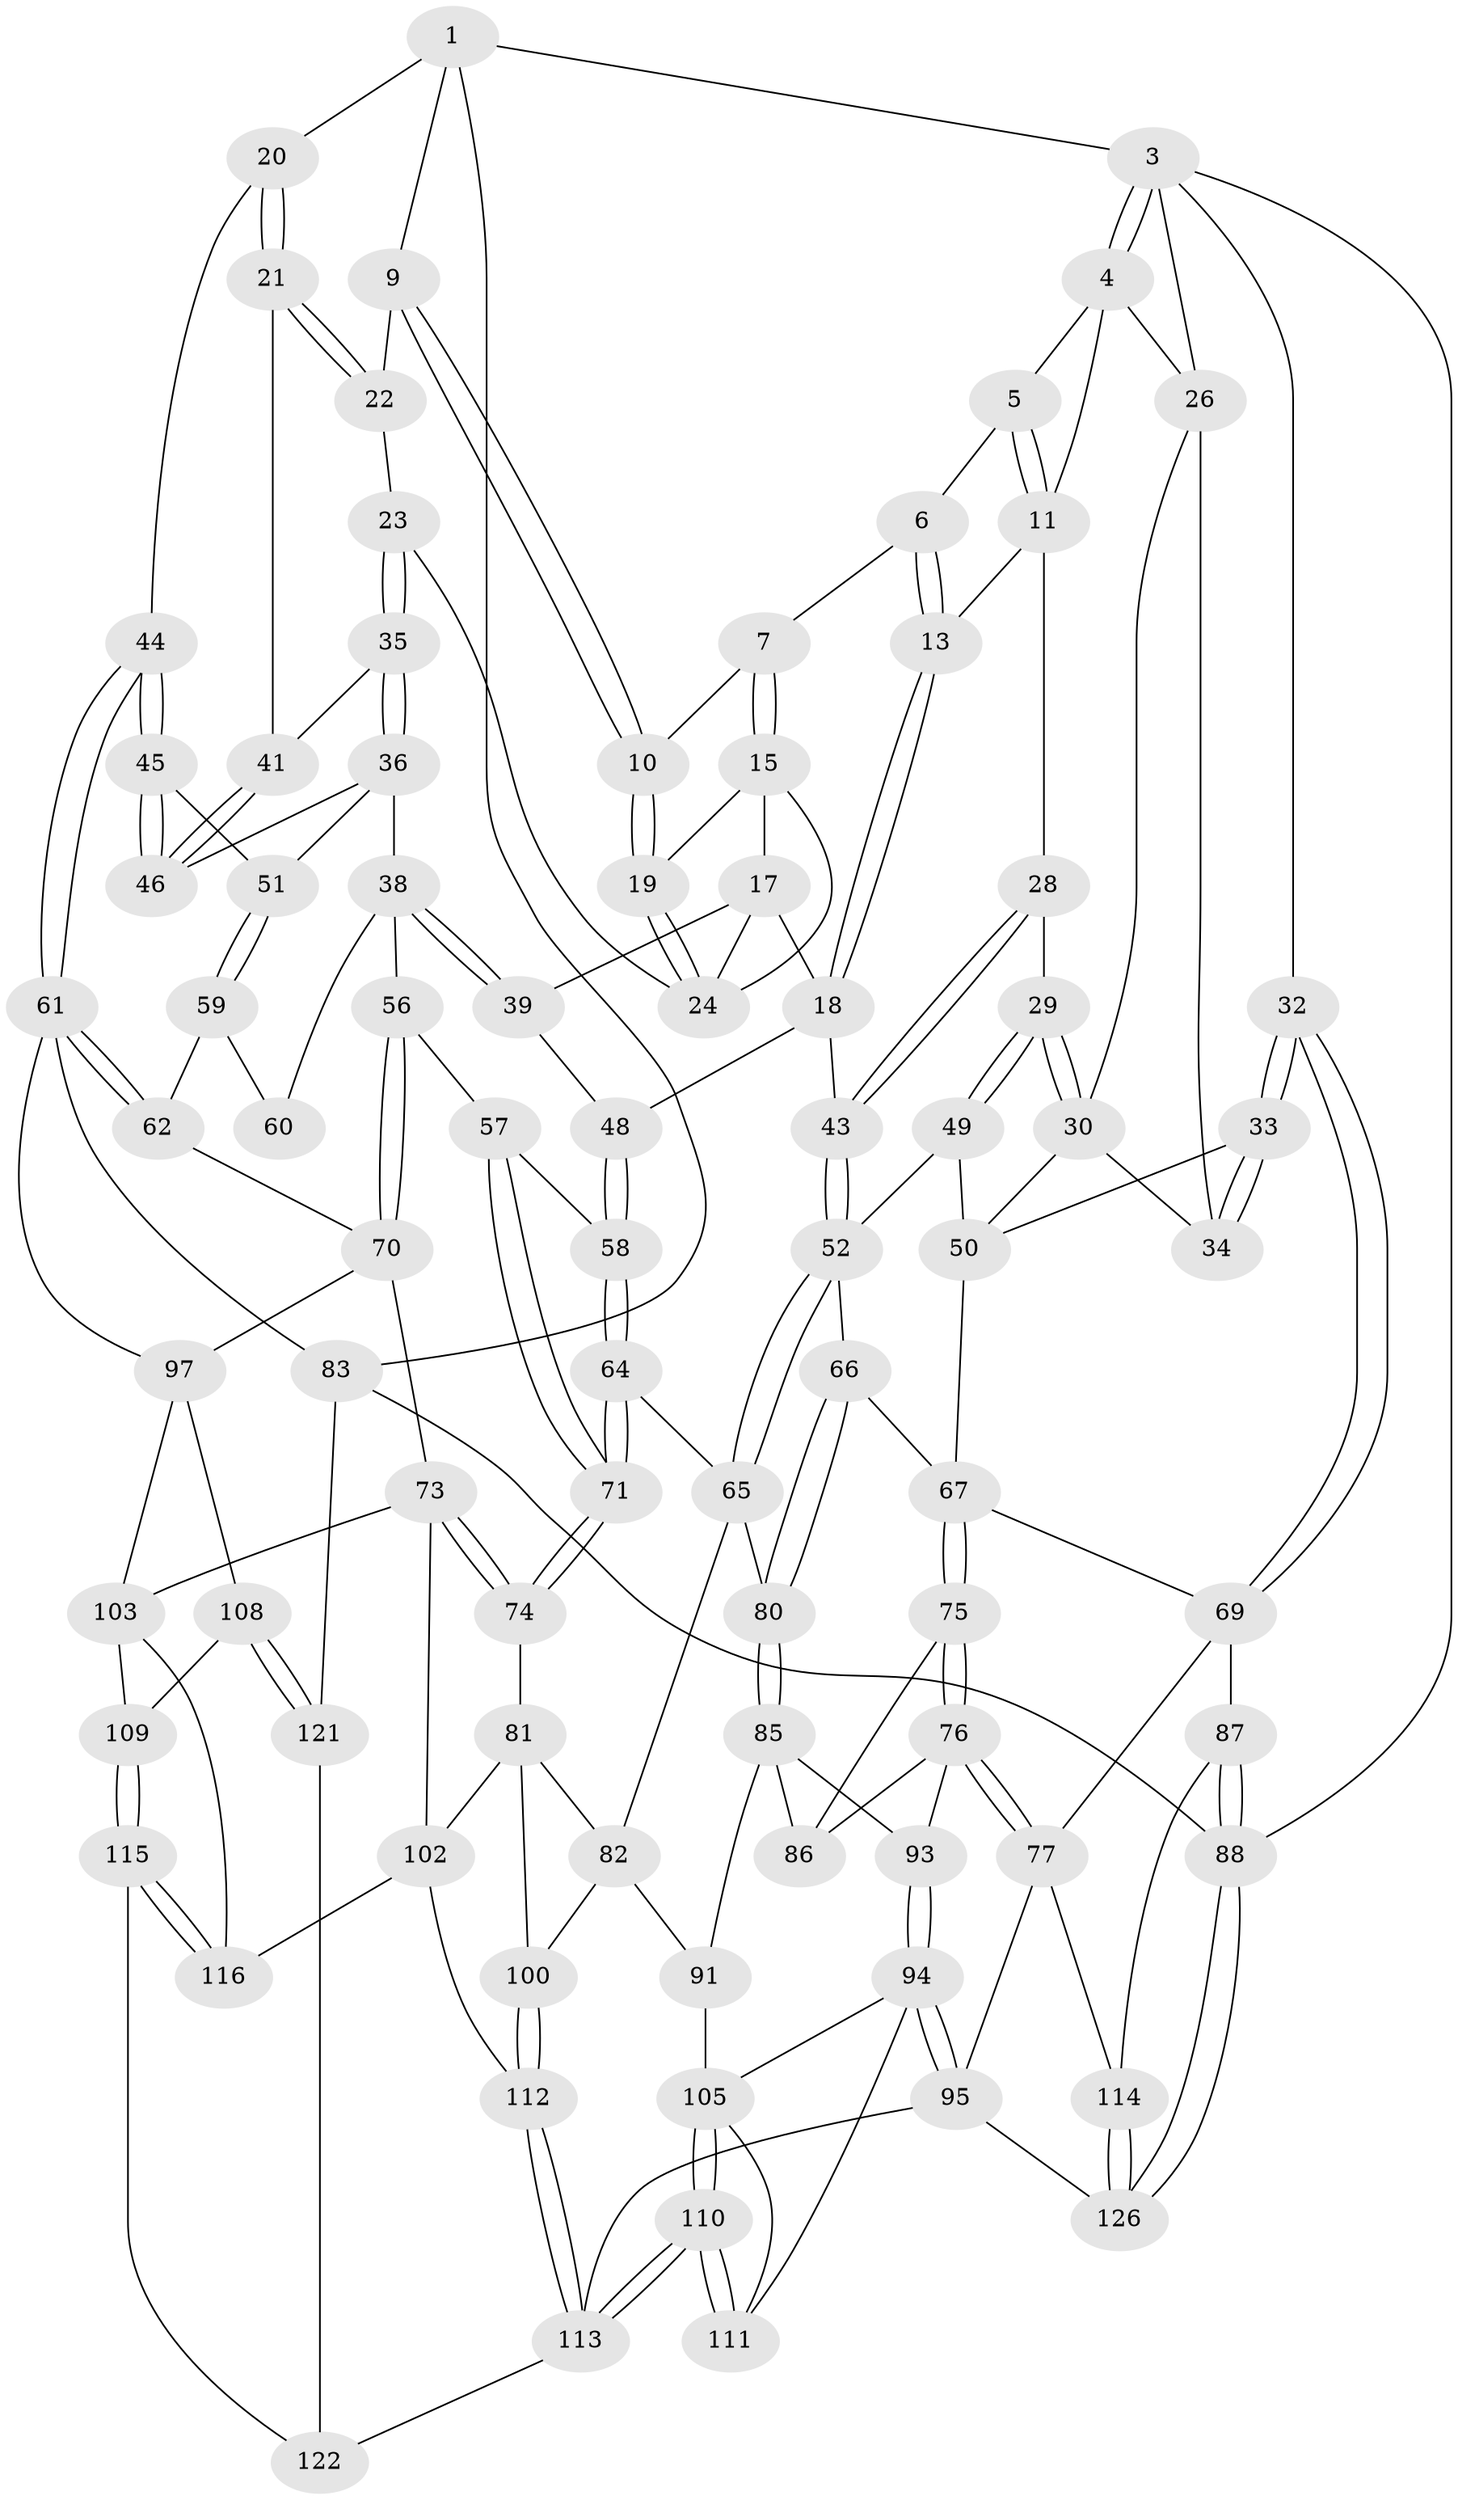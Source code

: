 // Generated by graph-tools (version 1.1) at 2025/24/03/03/25 07:24:32]
// undirected, 88 vertices, 201 edges
graph export_dot {
graph [start="1"]
  node [color=gray90,style=filled];
  1 [pos="+0.9760720094375477+0",super="+2"];
  3 [pos="+0+0",super="+27"];
  4 [pos="+0.21896390986785674+0",super="+12"];
  5 [pos="+0.43806984554516337+0"];
  6 [pos="+0.4530453222598255+0"];
  7 [pos="+0.6683494142400663+0",super="+8"];
  9 [pos="+0.8477818751811923+0.04902766767780429"];
  10 [pos="+0.8217859612661416+0.06177164690832864"];
  11 [pos="+0.3367574377149646+0.11309705152531091",super="+14"];
  13 [pos="+0.48057075296019097+0.11126295625099884"];
  15 [pos="+0.6698464599395153+0",super="+16"];
  17 [pos="+0.6017030554751789+0.13417854931082737",super="+40"];
  18 [pos="+0.5440688370963539+0.15704715110196363",super="+42"];
  19 [pos="+0.8086815688376194+0.08105535070947428"];
  20 [pos="+1+0"];
  21 [pos="+1+0.012562492903105217"];
  22 [pos="+0.920677887767815+0.04714215690230405"];
  23 [pos="+0.817446186407378+0.14035159911698084"];
  24 [pos="+0.8141666205507184+0.13898742685188678",super="+25"];
  26 [pos="+0.2025129499584436+0.08771592748759886",super="+31"];
  28 [pos="+0.3405777316338164+0.19964955959056502"];
  29 [pos="+0.27393058119202435+0.25873817657206316"];
  30 [pos="+0.19351033410210758+0.17538799631066915",super="+47"];
  32 [pos="+0+0.1421485174496934"];
  33 [pos="+0+0.16110858914949702"];
  34 [pos="+0+0.1583865267901979"];
  35 [pos="+0.8712343979180541+0.16980859640806495"];
  36 [pos="+0.8884443016513587+0.24151408604603045",super="+37"];
  38 [pos="+0.7993494710605304+0.3366637715353102",super="+55"];
  39 [pos="+0.7361864627306627+0.29185172392916947"];
  41 [pos="+0.9243649757780052+0.1374209099363309"];
  43 [pos="+0.4726197755383035+0.33371144020215465"];
  44 [pos="+1+0.21657741341899206"];
  45 [pos="+1+0.25969261320034587"];
  46 [pos="+0.9837689522666334+0.24846317265551132"];
  48 [pos="+0.6550104731092861+0.32531042173140867"];
  49 [pos="+0.26643864013986135+0.29884009233916264"];
  50 [pos="+0.1654841626959272+0.3567732543096523",super="+54"];
  51 [pos="+0.9374428571983981+0.3518035790721551"];
  52 [pos="+0.45861137593658524+0.36842153633740293",super="+53"];
  56 [pos="+0.7872814194495942+0.4288731218071154"];
  57 [pos="+0.766706237644228+0.44052654867004815"];
  58 [pos="+0.6466523240606626+0.4431344081949759"];
  59 [pos="+0.9509610516595076+0.40256748687577887",super="+63"];
  60 [pos="+0.8219037114245202+0.4051560489456393"];
  61 [pos="+1+0.5930833761354355",super="+84"];
  62 [pos="+1+0.5713948868923644"];
  64 [pos="+0.6191495999957957+0.46572623297574794"];
  65 [pos="+0.614466877103363+0.46509963589844305",super="+79"];
  66 [pos="+0.40617797368098835+0.43369697435903853"];
  67 [pos="+0.21323717899047978+0.4483317437109796",super="+68"];
  69 [pos="+0+0.5737741202475316",super="+78"];
  70 [pos="+0.904559844173124+0.598633999755465",super="+72"];
  71 [pos="+0.690055398686786+0.6469241802872953"];
  73 [pos="+0.7149135936826315+0.6711467269225121",super="+101"];
  74 [pos="+0.6913221664770424+0.6606688656417185"];
  75 [pos="+0.21341198092042915+0.5133739318048771"];
  76 [pos="+0.0785354896656043+0.6304952271213821",super="+89"];
  77 [pos="+0.050988532329823914+0.6298149112021016",super="+96"];
  80 [pos="+0.41207377046799526+0.5679039913240422"];
  81 [pos="+0.6785394784218698+0.663974223436791",super="+99"];
  82 [pos="+0.5790056451749604+0.6598155859953869",super="+90"];
  83 [pos="+1+1"];
  85 [pos="+0.36133156977396935+0.61656916522726",super="+92"];
  86 [pos="+0.3123083359423726+0.6020759234326897"];
  87 [pos="+0+0.9551551561873162"];
  88 [pos="+0+1"];
  91 [pos="+0.3943927050494461+0.7477373509871771"];
  93 [pos="+0.23367446729868388+0.7692444915789712"];
  94 [pos="+0.22556740410804596+0.8011115795614836",super="+107"];
  95 [pos="+0.19634904103871953+0.8317506522228982",super="+118"];
  97 [pos="+1+0.8196308064391004",super="+98"];
  100 [pos="+0.5149578361298219+0.8521942373823527"];
  102 [pos="+0.6467895988234146+0.8657294115108778",super="+120"];
  103 [pos="+0.8464706459278211+0.8020916524916583",super="+104"];
  105 [pos="+0.37572895470270845+0.8114032136994659",super="+106"];
  108 [pos="+0.9603550368821006+0.8648435235485262"];
  109 [pos="+0.8501649959140762+0.8389730102895808"];
  110 [pos="+0.41902879408572985+1"];
  111 [pos="+0.3171961059408141+0.8874977503390691"];
  112 [pos="+0.516831308616455+0.942393271071218"];
  113 [pos="+0.4388246674249519+1",super="+117"];
  114 [pos="+0.12403068487917443+0.8797337339662252"];
  115 [pos="+0.7920857739665214+0.9215774486516066",super="+123"];
  116 [pos="+0.7372302039405969+0.8546870800601293",super="+119"];
  121 [pos="+0.9523680474041506+0.8801440963221739",super="+124"];
  122 [pos="+0.8081331145899673+1",super="+125"];
  126 [pos="+0.3215416080717658+1"];
  1 -- 9;
  1 -- 3;
  1 -- 83;
  1 -- 20;
  3 -- 4;
  3 -- 4;
  3 -- 88;
  3 -- 32;
  3 -- 26;
  4 -- 5;
  4 -- 26;
  4 -- 11;
  5 -- 6;
  5 -- 11;
  5 -- 11;
  6 -- 7;
  6 -- 13;
  6 -- 13;
  7 -- 15;
  7 -- 15;
  7 -- 10;
  9 -- 10;
  9 -- 10;
  9 -- 22;
  10 -- 19;
  10 -- 19;
  11 -- 28;
  11 -- 13;
  13 -- 18;
  13 -- 18;
  15 -- 19;
  15 -- 24;
  15 -- 17;
  17 -- 18;
  17 -- 24;
  17 -- 39;
  18 -- 48;
  18 -- 43;
  19 -- 24;
  19 -- 24;
  20 -- 21;
  20 -- 21;
  20 -- 44;
  21 -- 22;
  21 -- 22;
  21 -- 41;
  22 -- 23;
  23 -- 24;
  23 -- 35;
  23 -- 35;
  26 -- 34;
  26 -- 30;
  28 -- 29;
  28 -- 43;
  28 -- 43;
  29 -- 30;
  29 -- 30;
  29 -- 49;
  29 -- 49;
  30 -- 34;
  30 -- 50;
  32 -- 33;
  32 -- 33;
  32 -- 69;
  32 -- 69;
  33 -- 34;
  33 -- 34;
  33 -- 50;
  35 -- 36;
  35 -- 36;
  35 -- 41;
  36 -- 46;
  36 -- 51;
  36 -- 38;
  38 -- 39;
  38 -- 39;
  38 -- 56;
  38 -- 60;
  39 -- 48;
  41 -- 46;
  41 -- 46;
  43 -- 52;
  43 -- 52;
  44 -- 45;
  44 -- 45;
  44 -- 61;
  44 -- 61;
  45 -- 46;
  45 -- 46;
  45 -- 51;
  48 -- 58;
  48 -- 58;
  49 -- 50;
  49 -- 52;
  50 -- 67;
  51 -- 59;
  51 -- 59;
  52 -- 65;
  52 -- 65;
  52 -- 66;
  56 -- 57;
  56 -- 70;
  56 -- 70;
  57 -- 58;
  57 -- 71;
  57 -- 71;
  58 -- 64;
  58 -- 64;
  59 -- 60 [weight=2];
  59 -- 62;
  61 -- 62;
  61 -- 62;
  61 -- 97;
  61 -- 83;
  62 -- 70;
  64 -- 65;
  64 -- 71;
  64 -- 71;
  65 -- 80;
  65 -- 82;
  66 -- 67;
  66 -- 80;
  66 -- 80;
  67 -- 75;
  67 -- 75;
  67 -- 69;
  69 -- 77;
  69 -- 87;
  70 -- 73;
  70 -- 97;
  71 -- 74;
  71 -- 74;
  73 -- 74;
  73 -- 74;
  73 -- 102;
  73 -- 103;
  74 -- 81;
  75 -- 76;
  75 -- 76;
  75 -- 86;
  76 -- 77;
  76 -- 77;
  76 -- 93;
  76 -- 86;
  77 -- 114;
  77 -- 95;
  80 -- 85;
  80 -- 85;
  81 -- 82;
  81 -- 100;
  81 -- 102;
  82 -- 91;
  82 -- 100;
  83 -- 88;
  83 -- 121;
  85 -- 86;
  85 -- 91;
  85 -- 93;
  87 -- 88;
  87 -- 88;
  87 -- 114;
  88 -- 126;
  88 -- 126;
  91 -- 105;
  93 -- 94;
  93 -- 94;
  94 -- 95;
  94 -- 95;
  94 -- 111;
  94 -- 105;
  95 -- 126;
  95 -- 113;
  97 -- 108;
  97 -- 103;
  100 -- 112;
  100 -- 112;
  102 -- 112;
  102 -- 116;
  103 -- 109;
  103 -- 116;
  105 -- 110;
  105 -- 110;
  105 -- 111;
  108 -- 109;
  108 -- 121;
  108 -- 121;
  109 -- 115;
  109 -- 115;
  110 -- 111;
  110 -- 111;
  110 -- 113;
  110 -- 113;
  112 -- 113;
  112 -- 113;
  113 -- 122;
  114 -- 126;
  114 -- 126;
  115 -- 116 [weight=2];
  115 -- 116;
  115 -- 122;
  121 -- 122 [weight=2];
}
